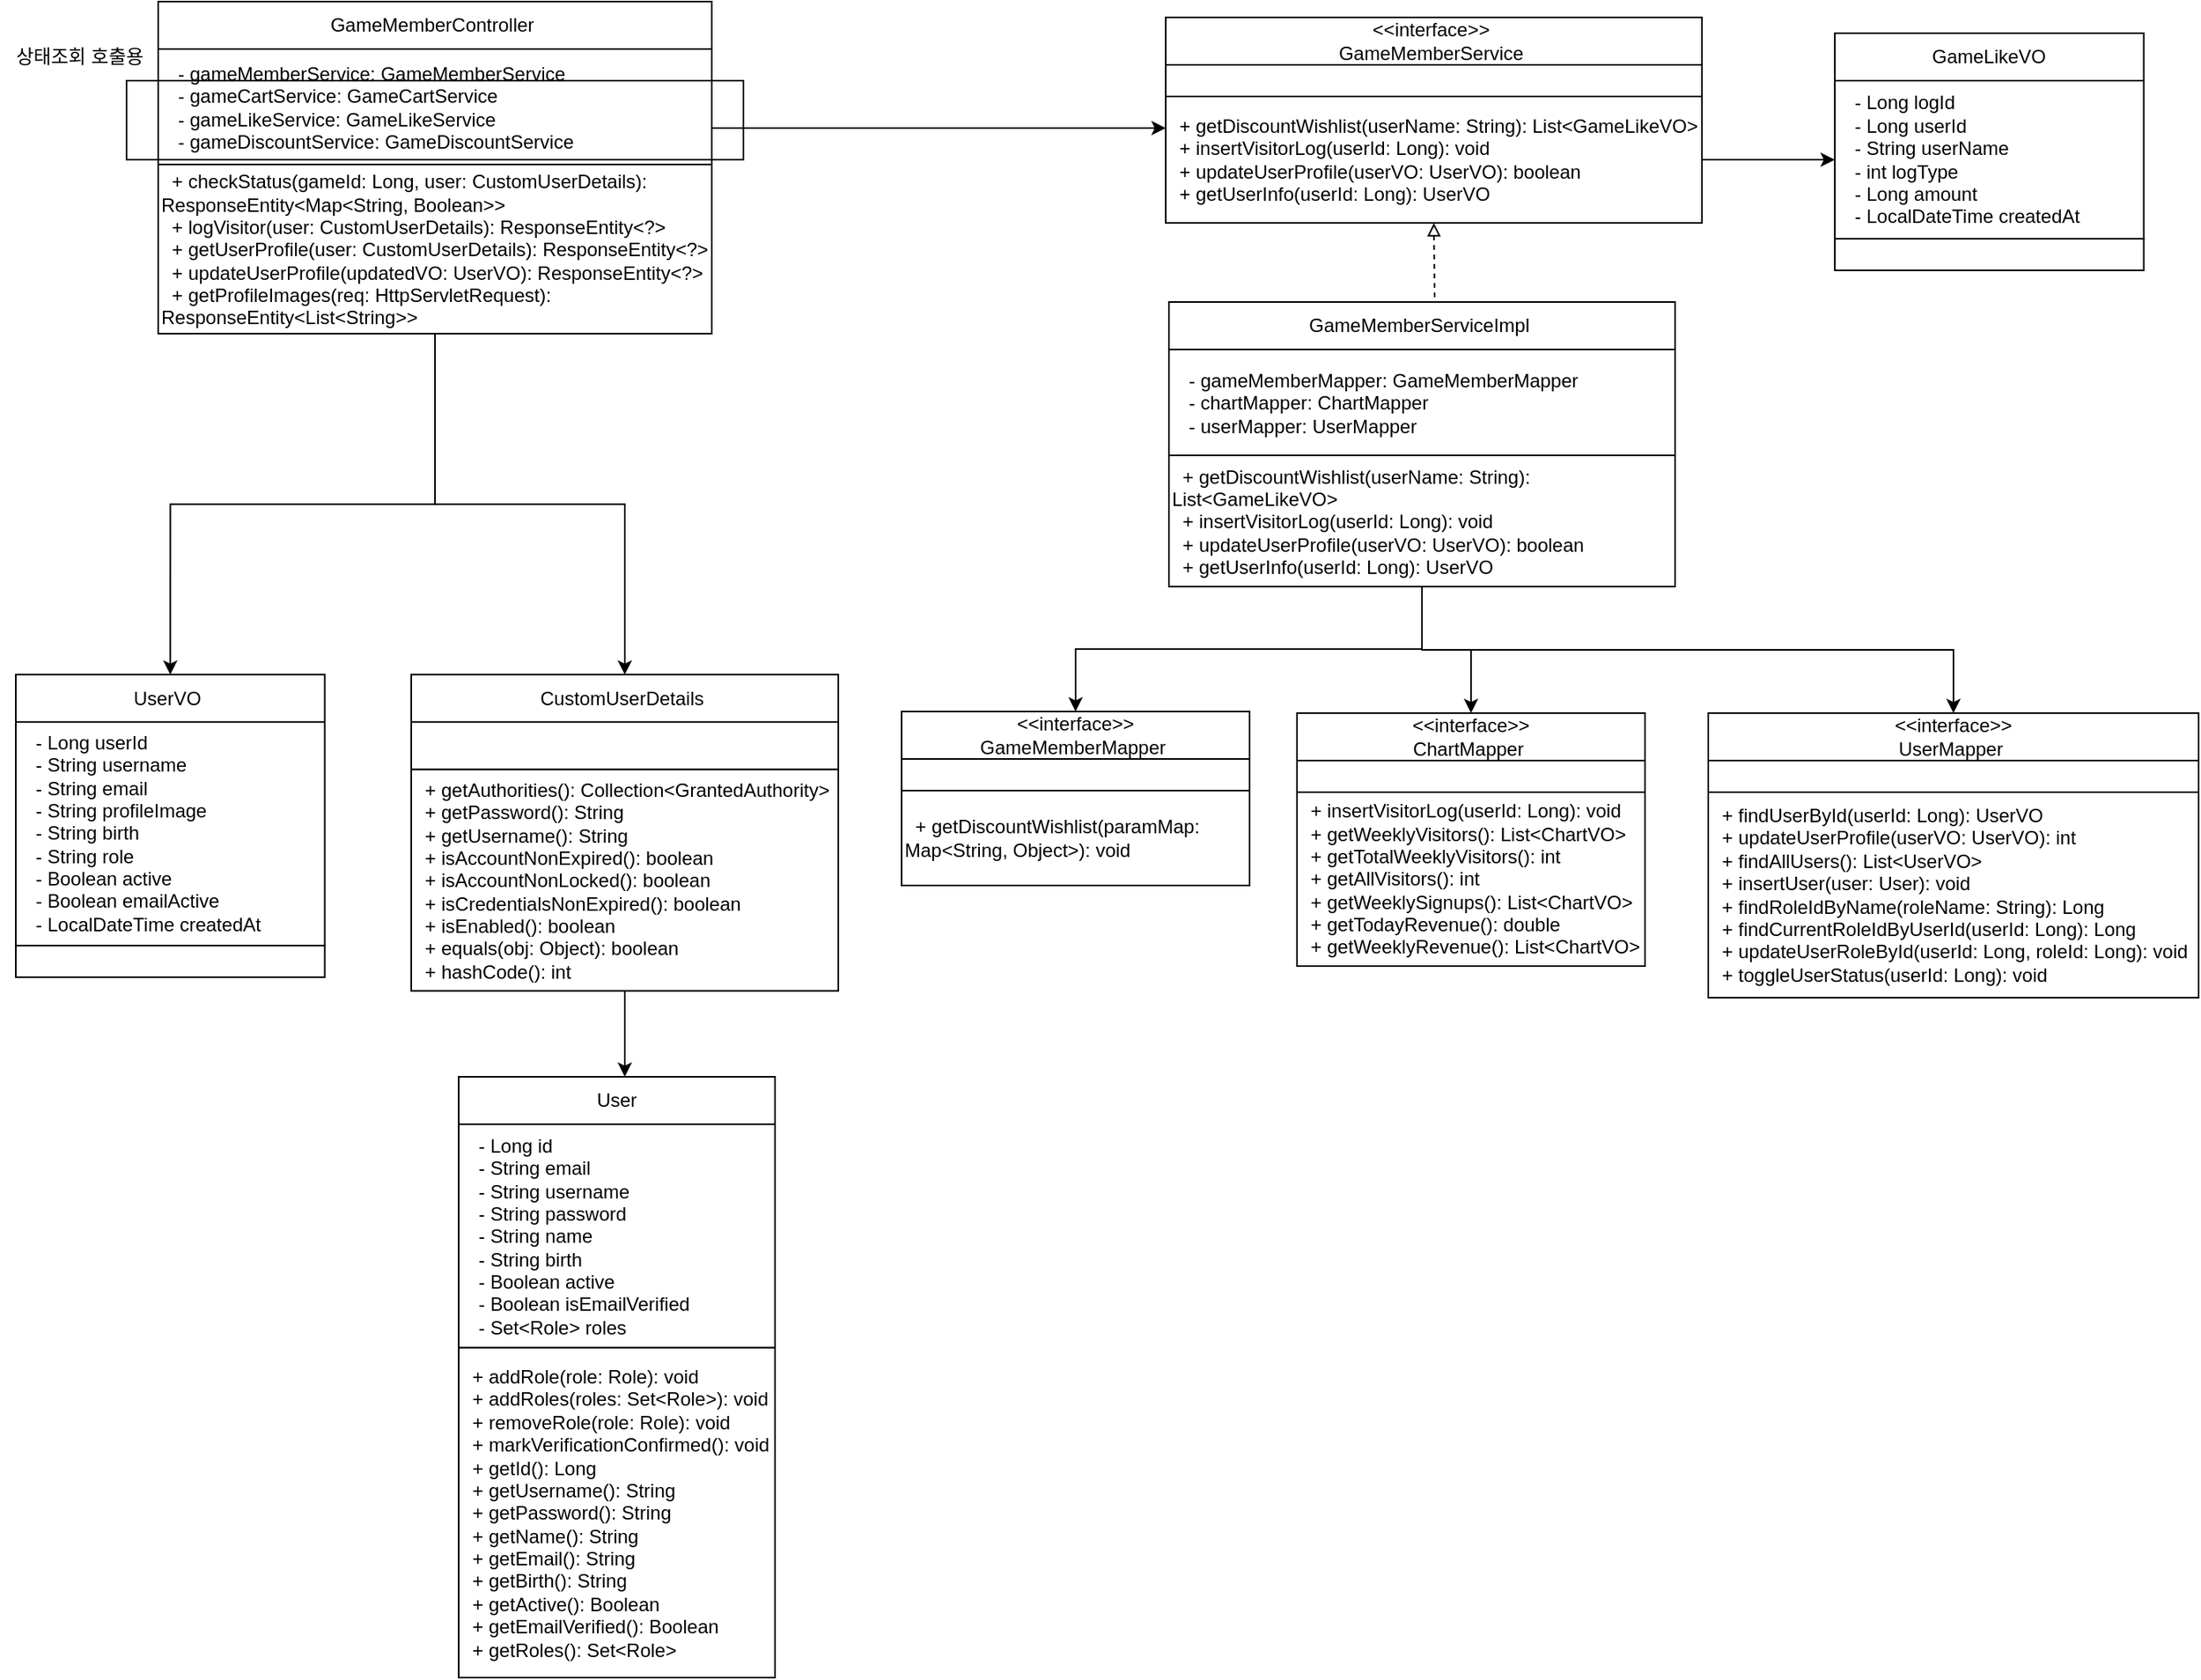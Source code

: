 <mxfile version="28.0.4">
  <diagram name="페이지-1" id="PJUB4DCfNSMjKCikpA3S">
    <mxGraphModel dx="1501" dy="782" grid="1" gridSize="10" guides="1" tooltips="1" connect="1" arrows="1" fold="1" page="1" pageScale="1" pageWidth="827" pageHeight="1169" math="0" shadow="0">
      <root>
        <mxCell id="0" />
        <mxCell id="1" parent="0" />
        <mxCell id="dfCfTl-7OxLYL89z0dLb-70" value="" style="rounded=0;whiteSpace=wrap;html=1;strokeColor=light-dark(#000000,#FF2759);" vertex="1" parent="1">
          <mxGeometry x="110" y="140" width="390" height="50" as="geometry" />
        </mxCell>
        <mxCell id="dfCfTl-7OxLYL89z0dLb-1" value="" style="endArrow=classic;html=1;rounded=0;exitX=1;exitY=0;exitDx=0;exitDy=0;entryX=0;entryY=0.25;entryDx=0;entryDy=0;edgeStyle=orthogonalEdgeStyle;" edge="1" parent="1" source="dfCfTl-7OxLYL89z0dLb-21" target="dfCfTl-7OxLYL89z0dLb-12">
          <mxGeometry width="50" height="50" relative="1" as="geometry">
            <mxPoint x="319" y="323" as="sourcePoint" />
            <mxPoint x="839" y="423" as="targetPoint" />
          </mxGeometry>
        </mxCell>
        <mxCell id="dfCfTl-7OxLYL89z0dLb-2" value="" style="endArrow=block;html=1;rounded=0;entryX=0.5;entryY=1;entryDx=0;entryDy=0;exitX=0.525;exitY=-0.031;exitDx=0;exitDy=0;dashed=1;endFill=0;exitPerimeter=0;" edge="1" parent="1" source="dfCfTl-7OxLYL89z0dLb-3" target="dfCfTl-7OxLYL89z0dLb-12">
          <mxGeometry width="50" height="50" relative="1" as="geometry">
            <mxPoint x="409" y="333" as="sourcePoint" />
            <mxPoint x="694" y="453" as="targetPoint" />
          </mxGeometry>
        </mxCell>
        <mxCell id="dfCfTl-7OxLYL89z0dLb-4" style="edgeStyle=orthogonalEdgeStyle;rounded=0;orthogonalLoop=1;jettySize=auto;html=1;entryX=0.5;entryY=0;entryDx=0;entryDy=0;" edge="1" parent="1" source="dfCfTl-7OxLYL89z0dLb-6" target="dfCfTl-7OxLYL89z0dLb-25">
          <mxGeometry relative="1" as="geometry" />
        </mxCell>
        <mxCell id="dfCfTl-7OxLYL89z0dLb-5" style="edgeStyle=orthogonalEdgeStyle;rounded=0;orthogonalLoop=1;jettySize=auto;html=1;entryX=0.5;entryY=0;entryDx=0;entryDy=0;" edge="1" parent="1" source="dfCfTl-7OxLYL89z0dLb-6" target="dfCfTl-7OxLYL89z0dLb-36">
          <mxGeometry relative="1" as="geometry" />
        </mxCell>
        <mxCell id="dfCfTl-7OxLYL89z0dLb-10" value="" style="group" vertex="1" connectable="0" parent="1">
          <mxGeometry x="706" y="100" width="410" height="164.63" as="geometry" />
        </mxCell>
        <mxCell id="dfCfTl-7OxLYL89z0dLb-11" value="&amp;lt;&amp;lt;interface&amp;gt;&amp;gt;&amp;nbsp;&lt;div&gt;GameMemberService&amp;nbsp;&lt;/div&gt;" style="swimlane;fontStyle=0;childLayout=stackLayout;horizontal=1;startSize=30;horizontalStack=0;resizeParent=1;resizeParentMax=0;resizeLast=0;collapsible=1;marginBottom=0;whiteSpace=wrap;html=1;container=0;" vertex="1" parent="dfCfTl-7OxLYL89z0dLb-10">
          <mxGeometry x="61" width="339" height="50" as="geometry">
            <mxRectangle x="100" y="80" width="140" height="30" as="alternateBounds" />
          </mxGeometry>
        </mxCell>
        <mxCell id="dfCfTl-7OxLYL89z0dLb-12" value="&lt;div&gt;&amp;nbsp; + getDiscountWishlist(userName: String): List&amp;lt;GameLikeVO&amp;gt;&lt;/div&gt;&lt;div&gt;&amp;nbsp; + insertVisitorLog(userId: Long): void&lt;/div&gt;&lt;div&gt;&amp;nbsp; + updateUserProfile(userVO: UserVO): boolean&lt;/div&gt;&lt;div&gt;&amp;nbsp; + getUserInfo(userId: Long): UserVO&lt;/div&gt;" style="rounded=0;whiteSpace=wrap;html=1;align=left;container=0;" vertex="1" parent="dfCfTl-7OxLYL89z0dLb-10">
          <mxGeometry x="61" y="50" width="339" height="80" as="geometry" />
        </mxCell>
        <mxCell id="dfCfTl-7OxLYL89z0dLb-20" value="" style="group" vertex="1" connectable="0" parent="1">
          <mxGeometry x="130" y="90" width="370" height="210" as="geometry" />
        </mxCell>
        <mxCell id="dfCfTl-7OxLYL89z0dLb-21" value="&lt;div&gt;&amp;nbsp; + checkStatus(gameId: Long, user: CustomUserDetails): ResponseEntity&amp;lt;Map&amp;lt;String, Boolean&amp;gt;&amp;gt;&lt;/div&gt;&lt;div&gt;&amp;nbsp; + logVisitor(user: CustomUserDetails): ResponseEntity&amp;lt;?&amp;gt;&lt;/div&gt;&lt;div&gt;&amp;nbsp; + getUserProfile(user: CustomUserDetails): ResponseEntity&amp;lt;?&amp;gt;&lt;/div&gt;&lt;div&gt;&amp;nbsp; + updateUserProfile(updatedVO: UserVO): ResponseEntity&amp;lt;?&amp;gt;&lt;/div&gt;&lt;div&gt;&amp;nbsp; + getProfileImages(req: HttpServletRequest): ResponseEntity&amp;lt;List&amp;lt;String&amp;gt;&amp;gt;&lt;/div&gt;" style="rounded=0;whiteSpace=wrap;html=1;align=left;container=0;" vertex="1" parent="dfCfTl-7OxLYL89z0dLb-20">
          <mxGeometry y="103.055" width="350" height="106.945" as="geometry" />
        </mxCell>
        <mxCell id="dfCfTl-7OxLYL89z0dLb-22" value="GameMemberController&amp;nbsp;" style="swimlane;fontStyle=0;childLayout=stackLayout;horizontal=1;startSize=30;horizontalStack=0;resizeParent=1;resizeParentMax=0;resizeLast=0;collapsible=1;marginBottom=0;whiteSpace=wrap;html=1;container=0;" vertex="1" parent="dfCfTl-7OxLYL89z0dLb-20">
          <mxGeometry width="350" height="103.055" as="geometry">
            <mxRectangle x="100" y="80" width="140" height="30" as="alternateBounds" />
          </mxGeometry>
        </mxCell>
        <mxCell id="dfCfTl-7OxLYL89z0dLb-23" value="&lt;div&gt;&amp;nbsp; - gameMemberService: GameMemberService&lt;/div&gt;&lt;div&gt;&amp;nbsp; - gameCartService: GameCartService&lt;/div&gt;&lt;div&gt;&amp;nbsp; - gameLikeService: GameLikeService&lt;/div&gt;&lt;div&gt;&amp;nbsp; - gameDiscountService: GameDiscountService&lt;/div&gt;" style="text;strokeColor=none;fillColor=none;align=left;verticalAlign=middle;spacingLeft=4;spacingRight=4;overflow=hidden;points=[[0,0.5],[1,0.5]];portConstraint=eastwest;rotatable=0;whiteSpace=wrap;html=1;container=0;" vertex="1" parent="dfCfTl-7OxLYL89z0dLb-20">
          <mxGeometry y="35.103" width="350" height="64.371" as="geometry" />
        </mxCell>
        <mxCell id="dfCfTl-7OxLYL89z0dLb-24" value="" style="group" vertex="1" connectable="0" parent="1">
          <mxGeometry x="600" y="539" width="220" height="120" as="geometry" />
        </mxCell>
        <mxCell id="dfCfTl-7OxLYL89z0dLb-25" value="&lt;div&gt;&amp;lt;&amp;lt;interface&amp;gt;&amp;gt;&lt;/div&gt;GameMemberMapper&amp;nbsp;" style="swimlane;fontStyle=0;childLayout=stackLayout;horizontal=1;startSize=30;horizontalStack=0;resizeParent=1;resizeParentMax=0;resizeLast=0;collapsible=1;marginBottom=0;whiteSpace=wrap;html=1;container=0;" vertex="1" parent="dfCfTl-7OxLYL89z0dLb-24">
          <mxGeometry width="220" height="50" as="geometry">
            <mxRectangle x="100" y="80" width="140" height="30" as="alternateBounds" />
          </mxGeometry>
        </mxCell>
        <mxCell id="dfCfTl-7OxLYL89z0dLb-26" value="&amp;nbsp; + getDiscountWishlist(paramMap: Map&amp;lt;String, Object&amp;gt;): void" style="rounded=0;whiteSpace=wrap;html=1;align=left;container=0;" vertex="1" parent="dfCfTl-7OxLYL89z0dLb-24">
          <mxGeometry y="50" width="220" height="60" as="geometry" />
        </mxCell>
        <mxCell id="dfCfTl-7OxLYL89z0dLb-35" value="" style="group" vertex="1" connectable="0" parent="1">
          <mxGeometry x="850" y="540" width="300" height="220" as="geometry" />
        </mxCell>
        <mxCell id="dfCfTl-7OxLYL89z0dLb-36" value="&lt;div&gt;&amp;lt;&amp;lt;interface&amp;gt;&amp;gt;&lt;/div&gt;ChartMapper&amp;nbsp;" style="swimlane;fontStyle=0;childLayout=stackLayout;horizontal=1;startSize=30;horizontalStack=0;resizeParent=1;resizeParentMax=0;resizeLast=0;collapsible=1;marginBottom=0;whiteSpace=wrap;html=1;container=0;" vertex="1" parent="dfCfTl-7OxLYL89z0dLb-35">
          <mxGeometry width="220" height="50" as="geometry">
            <mxRectangle x="100" y="80" width="140" height="30" as="alternateBounds" />
          </mxGeometry>
        </mxCell>
        <mxCell id="dfCfTl-7OxLYL89z0dLb-37" value="&lt;div&gt;&amp;nbsp; + insertVisitorLog(userId: Long): void&lt;/div&gt;&lt;div&gt;&amp;nbsp; + getWeeklyVisitors(): List&amp;lt;ChartVO&amp;gt;&lt;/div&gt;&lt;div&gt;&amp;nbsp; + getTotalWeeklyVisitors(): int&lt;/div&gt;&lt;div&gt;&amp;nbsp; + getAllVisitors(): int&lt;/div&gt;&lt;div&gt;&amp;nbsp; + getWeeklySignups(): List&amp;lt;ChartVO&amp;gt;&lt;/div&gt;&lt;div&gt;&amp;nbsp; + getTodayRevenue(): double&lt;/div&gt;&lt;div&gt;&amp;nbsp; + getWeeklyRevenue(): List&amp;lt;ChartVO&amp;gt;&lt;/div&gt;" style="rounded=0;whiteSpace=wrap;html=1;align=left;container=0;" vertex="1" parent="dfCfTl-7OxLYL89z0dLb-35">
          <mxGeometry y="50" width="220" height="110" as="geometry" />
        </mxCell>
        <mxCell id="dfCfTl-7OxLYL89z0dLb-46" style="edgeStyle=orthogonalEdgeStyle;rounded=0;orthogonalLoop=1;jettySize=auto;html=1;entryX=0.5;entryY=0;entryDx=0;entryDy=0;" edge="1" parent="1" source="dfCfTl-7OxLYL89z0dLb-21" target="dfCfTl-7OxLYL89z0dLb-15">
          <mxGeometry relative="1" as="geometry" />
        </mxCell>
        <mxCell id="dfCfTl-7OxLYL89z0dLb-52" value="&lt;div&gt;&amp;lt;&amp;lt;interface&amp;gt;&amp;gt;&lt;/div&gt;UserMapper&amp;nbsp;" style="swimlane;fontStyle=0;childLayout=stackLayout;horizontal=1;startSize=30;horizontalStack=0;resizeParent=1;resizeParentMax=0;resizeLast=0;collapsible=1;marginBottom=0;whiteSpace=wrap;html=1;container=0;" vertex="1" parent="1">
          <mxGeometry x="1110" y="540" width="310" height="50" as="geometry">
            <mxRectangle x="100" y="80" width="140" height="30" as="alternateBounds" />
          </mxGeometry>
        </mxCell>
        <mxCell id="dfCfTl-7OxLYL89z0dLb-53" value="&lt;div&gt;&amp;nbsp; + findUserById(userId: Long): UserVO&lt;/div&gt;&lt;div&gt;&amp;nbsp; + updateUserProfile(userVO: UserVO): int&lt;/div&gt;&lt;div&gt;&amp;nbsp; + findAllUsers(): List&amp;lt;UserVO&amp;gt;&lt;/div&gt;&lt;div&gt;&amp;nbsp; + insertUser(user: User): void&lt;/div&gt;&lt;div&gt;&amp;nbsp; + findRoleIdByName(roleName: String): Long&lt;/div&gt;&lt;div&gt;&amp;nbsp; + findCurrentRoleIdByUserId(userId: Long): Long&lt;/div&gt;&lt;div&gt;&amp;nbsp; + updateUserRoleById(userId: Long, roleId: Long): void&lt;/div&gt;&lt;div&gt;&amp;nbsp; + toggleUserStatus(userId: Long): void&lt;/div&gt;" style="rounded=0;whiteSpace=wrap;html=1;align=left;container=0;" vertex="1" parent="1">
          <mxGeometry x="1110" y="590" width="310" height="130" as="geometry" />
        </mxCell>
        <mxCell id="dfCfTl-7OxLYL89z0dLb-60" value="" style="group" vertex="1" connectable="0" parent="1">
          <mxGeometry x="290" y="515.68" width="270" height="200" as="geometry" />
        </mxCell>
        <mxCell id="dfCfTl-7OxLYL89z0dLb-57" value="CustomUserDetails&amp;nbsp;" style="swimlane;fontStyle=0;childLayout=stackLayout;horizontal=1;startSize=30;horizontalStack=0;resizeParent=1;resizeParentMax=0;resizeLast=0;collapsible=1;marginBottom=0;whiteSpace=wrap;html=1;container=0;" vertex="1" parent="dfCfTl-7OxLYL89z0dLb-60">
          <mxGeometry width="270" height="60" as="geometry">
            <mxRectangle x="100" y="80" width="140" height="30" as="alternateBounds" />
          </mxGeometry>
        </mxCell>
        <mxCell id="dfCfTl-7OxLYL89z0dLb-64" style="edgeStyle=orthogonalEdgeStyle;rounded=0;orthogonalLoop=1;jettySize=auto;html=1;" edge="1" parent="dfCfTl-7OxLYL89z0dLb-60" source="dfCfTl-7OxLYL89z0dLb-58">
          <mxGeometry relative="1" as="geometry">
            <mxPoint x="135" y="254.32" as="targetPoint" />
          </mxGeometry>
        </mxCell>
        <mxCell id="dfCfTl-7OxLYL89z0dLb-58" value="&lt;div&gt;&amp;nbsp; + getAuthorities(): Collection&amp;lt;GrantedAuthority&amp;gt;&lt;/div&gt;&lt;div&gt;&amp;nbsp; + getPassword(): String&lt;/div&gt;&lt;div&gt;&amp;nbsp; + getUsername(): String&lt;/div&gt;&lt;div&gt;&amp;nbsp; + isAccountNonExpired(): boolean&lt;/div&gt;&lt;div&gt;&amp;nbsp; + isAccountNonLocked(): boolean&lt;/div&gt;&lt;div&gt;&amp;nbsp; + isCredentialsNonExpired(): boolean&lt;/div&gt;&lt;div&gt;&amp;nbsp; + isEnabled(): boolean&lt;/div&gt;&lt;div&gt;&amp;nbsp; + equals(obj: Object): boolean&lt;/div&gt;&lt;div&gt;&amp;nbsp; + hashCode(): int&lt;/div&gt;" style="rounded=0;whiteSpace=wrap;html=1;align=left;container=0;" vertex="1" parent="dfCfTl-7OxLYL89z0dLb-60">
          <mxGeometry y="60" width="270" height="140" as="geometry" />
        </mxCell>
        <mxCell id="dfCfTl-7OxLYL89z0dLb-61" value="" style="group" vertex="1" connectable="0" parent="1">
          <mxGeometry x="1190" y="110" width="195.31" height="150" as="geometry" />
        </mxCell>
        <mxCell id="dfCfTl-7OxLYL89z0dLb-41" value="GameLikeVO" style="swimlane;fontStyle=0;childLayout=stackLayout;horizontal=1;startSize=30;horizontalStack=0;resizeParent=1;resizeParentMax=0;resizeLast=0;collapsible=1;marginBottom=0;whiteSpace=wrap;html=1;container=0;" vertex="1" parent="dfCfTl-7OxLYL89z0dLb-61">
          <mxGeometry width="195.31" height="130" as="geometry">
            <mxRectangle x="100" y="80" width="140" height="30" as="alternateBounds" />
          </mxGeometry>
        </mxCell>
        <mxCell id="dfCfTl-7OxLYL89z0dLb-42" value="&lt;div&gt;&amp;nbsp; - Long logId&lt;/div&gt;&lt;div&gt;&amp;nbsp; - Long userId&lt;/div&gt;&lt;div&gt;&amp;nbsp; - String userName&lt;/div&gt;&lt;div&gt;&amp;nbsp; - int logType&lt;/div&gt;&lt;div&gt;&amp;nbsp; - Long amount&lt;/div&gt;&lt;div&gt;&amp;nbsp; - LocalDateTime createdAt&lt;/div&gt;" style="text;strokeColor=none;fillColor=none;align=left;verticalAlign=middle;spacingLeft=4;spacingRight=4;overflow=hidden;points=[[0,0.5],[1,0.5]];portConstraint=eastwest;rotatable=0;whiteSpace=wrap;html=1;container=0;" vertex="1" parent="dfCfTl-7OxLYL89z0dLb-61">
          <mxGeometry y="30" width="195.31" height="100" as="geometry" />
        </mxCell>
        <mxCell id="dfCfTl-7OxLYL89z0dLb-43" value="" style="rounded=0;whiteSpace=wrap;html=1;align=left;container=0;" vertex="1" parent="dfCfTl-7OxLYL89z0dLb-61">
          <mxGeometry y="130" width="195.31" height="20" as="geometry" />
        </mxCell>
        <mxCell id="dfCfTl-7OxLYL89z0dLb-62" value="" style="group" vertex="1" connectable="0" parent="1">
          <mxGeometry x="320" y="770" width="200" height="380" as="geometry" />
        </mxCell>
        <mxCell id="dfCfTl-7OxLYL89z0dLb-54" value="User" style="swimlane;fontStyle=0;childLayout=stackLayout;horizontal=1;startSize=30;horizontalStack=0;resizeParent=1;resizeParentMax=0;resizeLast=0;collapsible=1;marginBottom=0;whiteSpace=wrap;html=1;container=0;" vertex="1" parent="dfCfTl-7OxLYL89z0dLb-62">
          <mxGeometry width="200" height="171.36" as="geometry">
            <mxRectangle x="100" y="80" width="140" height="30" as="alternateBounds" />
          </mxGeometry>
        </mxCell>
        <mxCell id="dfCfTl-7OxLYL89z0dLb-55" value="&lt;div&gt;&amp;nbsp; - Long id&lt;/div&gt;&lt;div&gt;&amp;nbsp; - String email&lt;/div&gt;&lt;div&gt;&amp;nbsp; - String username&lt;/div&gt;&lt;div&gt;&amp;nbsp; - String password&lt;/div&gt;&lt;div&gt;&amp;nbsp; - String name&lt;/div&gt;&lt;div&gt;&amp;nbsp; - String birth&lt;/div&gt;&lt;div&gt;&amp;nbsp; - Boolean active&lt;/div&gt;&lt;div&gt;&amp;nbsp; - Boolean isEmailVerified&lt;/div&gt;&lt;div&gt;&amp;nbsp; - Set&amp;lt;Role&amp;gt; roles&lt;/div&gt;" style="text;strokeColor=none;fillColor=none;align=left;verticalAlign=middle;spacingLeft=4;spacingRight=4;overflow=hidden;points=[[0,0.5],[1,0.5]];portConstraint=eastwest;rotatable=0;whiteSpace=wrap;html=1;container=0;" vertex="1" parent="dfCfTl-7OxLYL89z0dLb-62">
          <mxGeometry y="30" width="190" height="141.36" as="geometry" />
        </mxCell>
        <mxCell id="dfCfTl-7OxLYL89z0dLb-56" value="&lt;div&gt;&amp;nbsp; + addRole(role: Role): void&lt;/div&gt;&lt;div&gt;&amp;nbsp; + addRoles(roles: Set&amp;lt;Role&amp;gt;): void&lt;/div&gt;&lt;div&gt;&amp;nbsp; + removeRole(role: Role): void&lt;/div&gt;&lt;div&gt;&amp;nbsp; + markVerificationConfirmed(): void&lt;/div&gt;&lt;div&gt;&amp;nbsp; + getId(): Long&lt;/div&gt;&lt;div&gt;&amp;nbsp; + getUsername(): String&lt;/div&gt;&lt;div&gt;&amp;nbsp; + getPassword(): String&lt;/div&gt;&lt;div&gt;&amp;nbsp; + getName(): String&lt;/div&gt;&lt;div&gt;&amp;nbsp; + getEmail(): String&lt;/div&gt;&lt;div&gt;&amp;nbsp; + getBirth(): String&lt;/div&gt;&lt;div&gt;&amp;nbsp; + getActive(): Boolean&lt;/div&gt;&lt;div&gt;&amp;nbsp; + getEmailVerified(): Boolean&lt;/div&gt;&lt;div&gt;&amp;nbsp; + getRoles(): Set&amp;lt;Role&amp;gt;&lt;/div&gt;" style="rounded=0;whiteSpace=wrap;html=1;align=left;container=0;" vertex="1" parent="dfCfTl-7OxLYL89z0dLb-62">
          <mxGeometry y="171.36" width="200" height="208.64" as="geometry" />
        </mxCell>
        <mxCell id="dfCfTl-7OxLYL89z0dLb-15" value="UserVO&amp;nbsp;" style="swimlane;fontStyle=0;childLayout=stackLayout;horizontal=1;startSize=30;horizontalStack=0;resizeParent=1;resizeParentMax=0;resizeLast=0;collapsible=1;marginBottom=0;whiteSpace=wrap;html=1;container=0;" vertex="1" parent="1">
          <mxGeometry x="40" y="515.68" width="195.31" height="171.36" as="geometry">
            <mxRectangle x="100" y="80" width="140" height="30" as="alternateBounds" />
          </mxGeometry>
        </mxCell>
        <mxCell id="dfCfTl-7OxLYL89z0dLb-16" value="&lt;div&gt;&amp;nbsp; - Long userId&lt;/div&gt;&lt;div&gt;&amp;nbsp; - String username&lt;/div&gt;&lt;div&gt;&amp;nbsp; - String email&lt;/div&gt;&lt;div&gt;&amp;nbsp; - String profileImage&lt;/div&gt;&lt;div&gt;&amp;nbsp; - String birth&lt;/div&gt;&lt;div&gt;&amp;nbsp; - String role&lt;/div&gt;&lt;div&gt;&amp;nbsp; - Boolean active&lt;/div&gt;&lt;div&gt;&amp;nbsp; - Boolean emailActive&lt;/div&gt;&lt;div&gt;&amp;nbsp; - LocalDateTime createdAt&lt;/div&gt;" style="text;strokeColor=none;fillColor=none;align=left;verticalAlign=middle;spacingLeft=4;spacingRight=4;overflow=hidden;points=[[0,0.5],[1,0.5]];portConstraint=eastwest;rotatable=0;whiteSpace=wrap;html=1;container=0;" vertex="1" parent="1">
          <mxGeometry x="40" y="545.68" width="195.31" height="141.36" as="geometry" />
        </mxCell>
        <mxCell id="dfCfTl-7OxLYL89z0dLb-17" value="" style="rounded=0;whiteSpace=wrap;html=1;align=left;container=0;" vertex="1" parent="1">
          <mxGeometry x="40" y="687.04" width="195.31" height="20" as="geometry" />
        </mxCell>
        <mxCell id="dfCfTl-7OxLYL89z0dLb-63" style="edgeStyle=orthogonalEdgeStyle;rounded=0;orthogonalLoop=1;jettySize=auto;html=1;" edge="1" parent="1" source="dfCfTl-7OxLYL89z0dLb-21" target="dfCfTl-7OxLYL89z0dLb-57">
          <mxGeometry relative="1" as="geometry" />
        </mxCell>
        <mxCell id="dfCfTl-7OxLYL89z0dLb-65" value="" style="group" vertex="1" connectable="0" parent="1">
          <mxGeometry x="769" y="280" width="320" height="180" as="geometry" />
        </mxCell>
        <mxCell id="dfCfTl-7OxLYL89z0dLb-3" value="GameMemberServiceImpl&amp;nbsp;" style="swimlane;fontStyle=0;childLayout=stackLayout;horizontal=1;startSize=30;horizontalStack=0;resizeParent=1;resizeParentMax=0;resizeLast=0;collapsible=1;marginBottom=0;whiteSpace=wrap;html=1;container=0;" vertex="1" parent="dfCfTl-7OxLYL89z0dLb-65">
          <mxGeometry width="320" height="97" as="geometry">
            <mxRectangle x="100" y="80" width="140" height="30" as="alternateBounds" />
          </mxGeometry>
        </mxCell>
        <mxCell id="dfCfTl-7OxLYL89z0dLb-6" value="&lt;div&gt;&lt;span style=&quot;background-color: transparent; color: light-dark(rgb(0, 0, 0), rgb(255, 255, 255));&quot;&gt;&amp;nbsp; + getDiscountWishlist(userName: String): List&amp;lt;GameLikeVO&amp;gt;&lt;/span&gt;&lt;/div&gt;&lt;div&gt;&amp;nbsp; + insertVisitorLog(userId: Long): void&lt;/div&gt;&lt;div&gt;&amp;nbsp; + updateUserProfile(userVO: UserVO): boolean&lt;/div&gt;&lt;div&gt;&amp;nbsp; + getUserInfo(userId: Long): UserVO&lt;/div&gt;" style="rounded=0;whiteSpace=wrap;html=1;align=left;container=0;" vertex="1" parent="dfCfTl-7OxLYL89z0dLb-65">
          <mxGeometry y="97" width="320" height="83" as="geometry" />
        </mxCell>
        <mxCell id="dfCfTl-7OxLYL89z0dLb-9" value="&lt;div&gt;&amp;nbsp; - gameMemberMapper: GameMemberMapper&lt;/div&gt;&lt;div&gt;&amp;nbsp; - chartMapper: ChartMapper&lt;/div&gt;&lt;div&gt;&amp;nbsp; - userMapper: UserMapper&lt;/div&gt;" style="text;strokeColor=none;fillColor=none;align=left;verticalAlign=middle;spacingLeft=4;spacingRight=4;overflow=hidden;points=[[0,0.5],[1,0.5]];portConstraint=eastwest;rotatable=0;whiteSpace=wrap;html=1;container=0;" vertex="1" parent="dfCfTl-7OxLYL89z0dLb-65">
          <mxGeometry y="30" width="320" height="67" as="geometry" />
        </mxCell>
        <mxCell id="dfCfTl-7OxLYL89z0dLb-66" style="edgeStyle=orthogonalEdgeStyle;rounded=0;orthogonalLoop=1;jettySize=auto;html=1;entryX=0.5;entryY=0;entryDx=0;entryDy=0;exitX=0.5;exitY=1;exitDx=0;exitDy=0;" edge="1" parent="1" source="dfCfTl-7OxLYL89z0dLb-6" target="dfCfTl-7OxLYL89z0dLb-52">
          <mxGeometry relative="1" as="geometry" />
        </mxCell>
        <mxCell id="dfCfTl-7OxLYL89z0dLb-69" value="" style="edgeStyle=orthogonalEdgeStyle;rounded=0;orthogonalLoop=1;jettySize=auto;html=1;entryX=0;entryY=0.5;entryDx=0;entryDy=0;" edge="1" parent="1" source="dfCfTl-7OxLYL89z0dLb-12" target="dfCfTl-7OxLYL89z0dLb-42">
          <mxGeometry relative="1" as="geometry" />
        </mxCell>
        <mxCell id="dfCfTl-7OxLYL89z0dLb-71" value="상태조회 호출용" style="text;html=1;align=center;verticalAlign=middle;resizable=0;points=[];autosize=1;strokeColor=none;fillColor=none;" vertex="1" parent="1">
          <mxGeometry x="30" y="110" width="100" height="30" as="geometry" />
        </mxCell>
      </root>
    </mxGraphModel>
  </diagram>
</mxfile>
